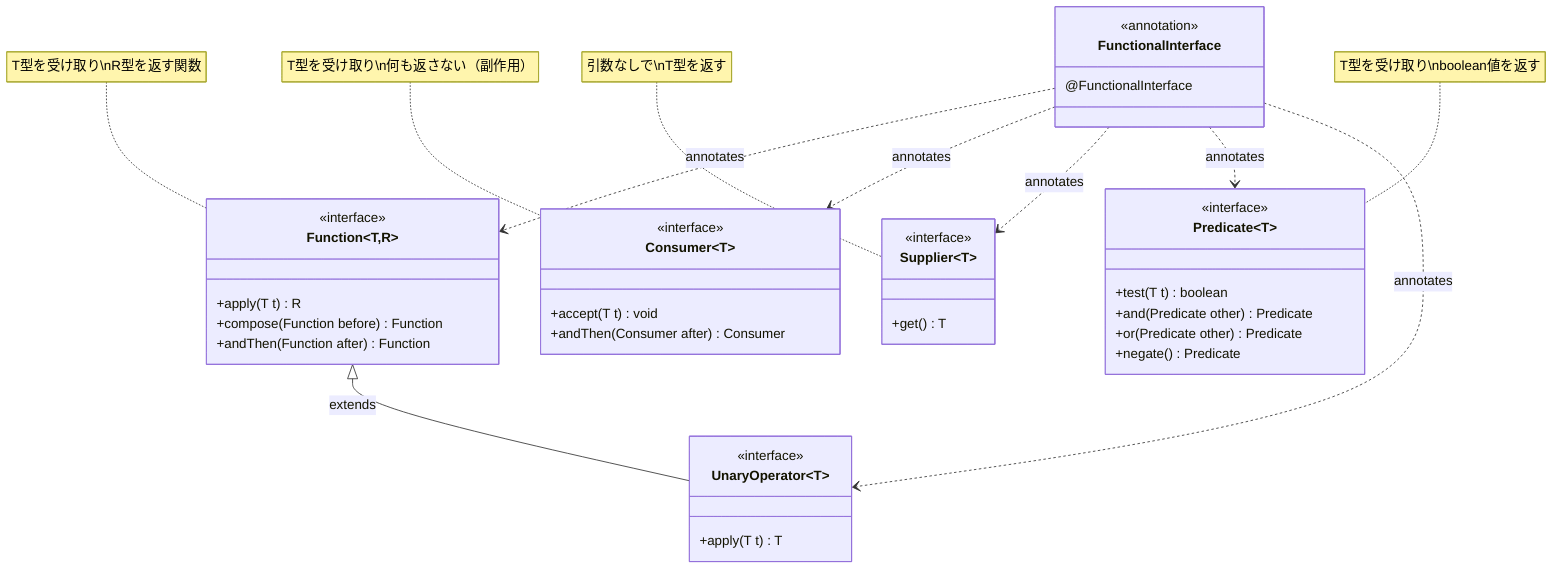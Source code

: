 classDiagram
    class FunctionalInterface {
        <<annotation>>
        @FunctionalInterface
    }
    
    class Function~T,R~ {
        <<interface>>
        +apply(T t) R
        +compose(Function before) Function
        +andThen(Function after) Function
    }
    
    class Consumer~T~ {
        <<interface>>
        +accept(T t) void
        +andThen(Consumer after) Consumer
    }
    
    class Supplier~T~ {
        <<interface>>
        +get() T
    }
    
    class Predicate~T~ {
        <<interface>>
        +test(T t) boolean
        +and(Predicate other) Predicate
        +or(Predicate other) Predicate
        +negate() Predicate
    }
    
    class UnaryOperator~T~ {
        <<interface>>
        +apply(T t) T
    }
    
    Function~T,R~ <|-- UnaryOperator~T~ : extends
    
    FunctionalInterface ..> Function : annotates
    FunctionalInterface ..> Consumer : annotates
    FunctionalInterface ..> Supplier : annotates
    FunctionalInterface ..> Predicate : annotates
    FunctionalInterface ..> UnaryOperator : annotates
    
    note for Function "T型を受け取り\nR型を返す関数"
    note for Consumer "T型を受け取り\n何も返さない（副作用）"
    note for Supplier "引数なしで\nT型を返す"
    note for Predicate "T型を受け取り\nboolean値を返す"